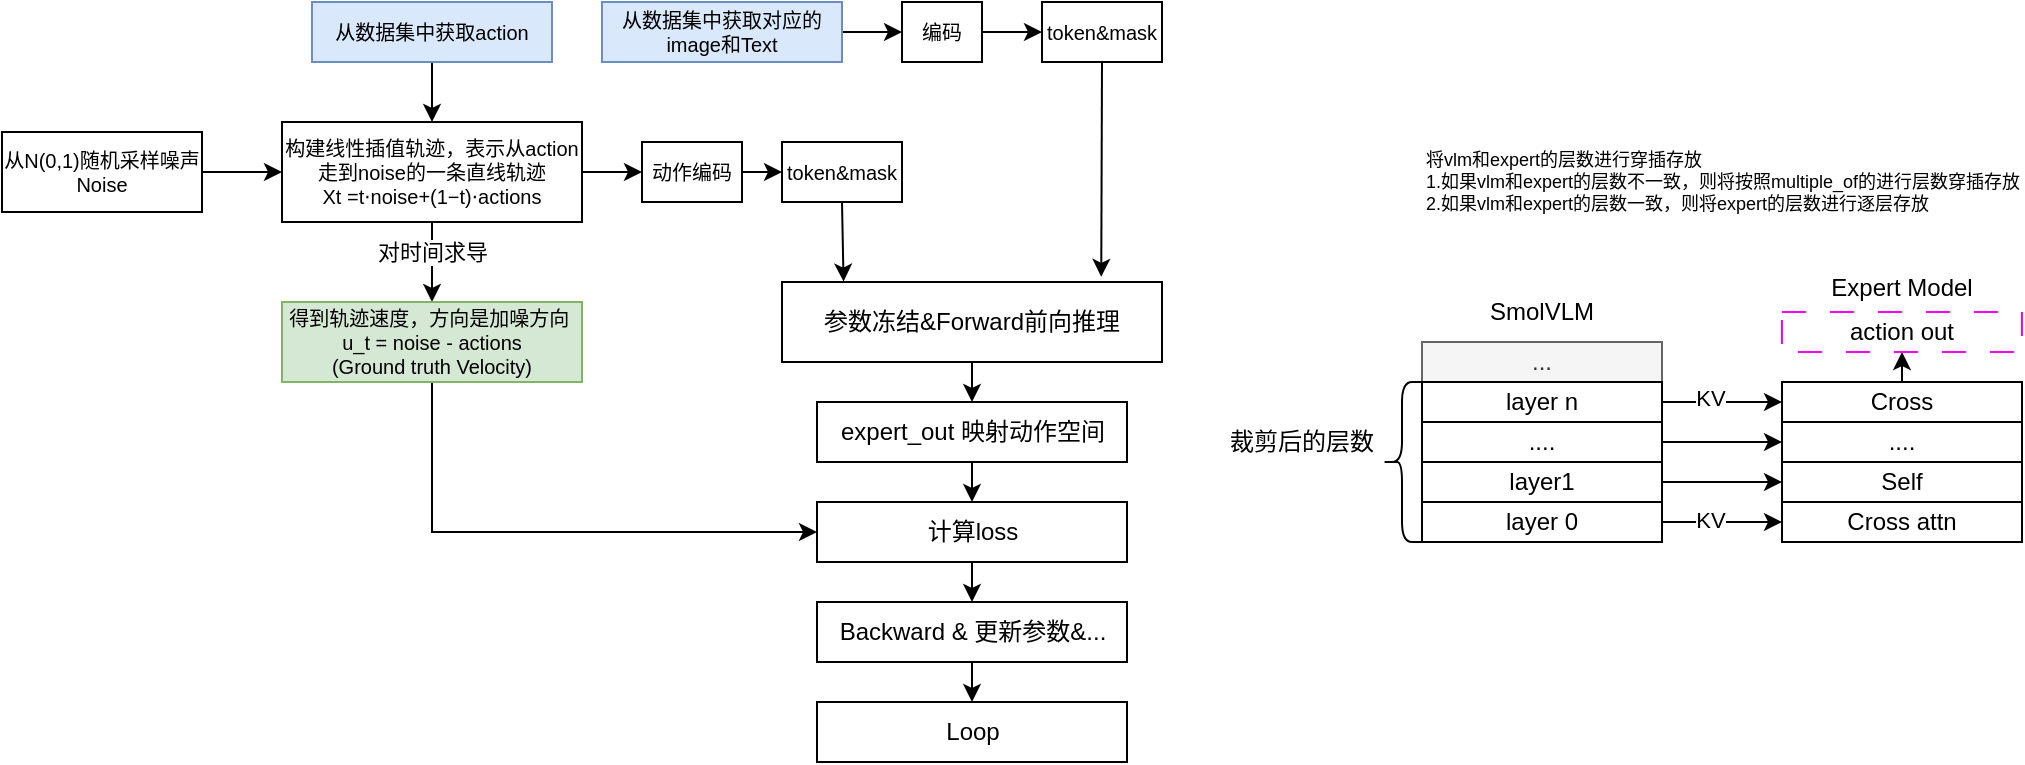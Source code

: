 <mxfile version="28.1.0">
  <diagram name="第 1 页" id="QBfmjMHsHBRAcdPXaFrD">
    <mxGraphModel dx="783" dy="452" grid="1" gridSize="10" guides="1" tooltips="1" connect="1" arrows="1" fold="1" page="1" pageScale="1" pageWidth="827" pageHeight="1169" math="0" shadow="0">
      <root>
        <mxCell id="0" />
        <mxCell id="1" parent="0" />
        <mxCell id="l6EJtao8Zm6sJSQqBp27-3" value="" style="edgeStyle=orthogonalEdgeStyle;rounded=0;orthogonalLoop=1;jettySize=auto;html=1;fontSize=10;curved=1;" edge="1" parent="1" source="l6EJtao8Zm6sJSQqBp27-1" target="l6EJtao8Zm6sJSQqBp27-2">
          <mxGeometry relative="1" as="geometry" />
        </mxCell>
        <mxCell id="l6EJtao8Zm6sJSQqBp27-1" value="从N(0,1)随机采样噪声&lt;div&gt;Noise&lt;/div&gt;" style="rounded=0;whiteSpace=wrap;html=1;fontSize=10;" vertex="1" parent="1">
          <mxGeometry x="100" y="135" width="100" height="40" as="geometry" />
        </mxCell>
        <mxCell id="l6EJtao8Zm6sJSQqBp27-7" value="" style="edgeStyle=orthogonalEdgeStyle;curved=1;rounded=0;orthogonalLoop=1;jettySize=auto;html=1;" edge="1" parent="1" source="l6EJtao8Zm6sJSQqBp27-2" target="l6EJtao8Zm6sJSQqBp27-6">
          <mxGeometry relative="1" as="geometry" />
        </mxCell>
        <mxCell id="l6EJtao8Zm6sJSQqBp27-8" value="对时间求导" style="edgeLabel;html=1;align=center;verticalAlign=middle;resizable=0;points=[];" vertex="1" connectable="0" parent="l6EJtao8Zm6sJSQqBp27-7">
          <mxGeometry x="-0.26" y="-1" relative="1" as="geometry">
            <mxPoint x="1" as="offset" />
          </mxGeometry>
        </mxCell>
        <mxCell id="l6EJtao8Zm6sJSQqBp27-13" value="" style="edgeStyle=orthogonalEdgeStyle;curved=1;rounded=0;orthogonalLoop=1;jettySize=auto;html=1;" edge="1" parent="1" source="l6EJtao8Zm6sJSQqBp27-2" target="l6EJtao8Zm6sJSQqBp27-12">
          <mxGeometry relative="1" as="geometry" />
        </mxCell>
        <mxCell id="l6EJtao8Zm6sJSQqBp27-2" value="&lt;div&gt;&lt;div&gt;&lt;span style=&quot;background-color: transparent; color: light-dark(rgb(0, 0, 0), rgb(255, 255, 255));&quot;&gt;构建线性插值轨迹，表示从action走到noise的一条直线轨迹&lt;br&gt;Xt&amp;nbsp;&lt;/span&gt;&lt;span style=&quot;background-color: transparent; color: light-dark(rgb(0, 0, 0), rgb(255, 255, 255));&quot;&gt;=t⋅noise+(1−t)⋅actions&lt;/span&gt;&lt;/div&gt;&lt;/div&gt;" style="rounded=0;whiteSpace=wrap;html=1;fontSize=10;" vertex="1" parent="1">
          <mxGeometry x="240" y="130" width="150" height="50" as="geometry" />
        </mxCell>
        <mxCell id="l6EJtao8Zm6sJSQqBp27-5" style="edgeStyle=orthogonalEdgeStyle;rounded=0;orthogonalLoop=1;jettySize=auto;html=1;exitX=0.5;exitY=1;exitDx=0;exitDy=0;entryX=0.5;entryY=0;entryDx=0;entryDy=0;fontSize=10;curved=1;" edge="1" parent="1" source="l6EJtao8Zm6sJSQqBp27-4" target="l6EJtao8Zm6sJSQqBp27-2">
          <mxGeometry relative="1" as="geometry" />
        </mxCell>
        <mxCell id="l6EJtao8Zm6sJSQqBp27-4" value="从数据集中获取action" style="rounded=0;whiteSpace=wrap;html=1;fontSize=10;fillColor=#dae8fc;strokeColor=#6c8ebf;" vertex="1" parent="1">
          <mxGeometry x="255" y="70" width="120" height="30" as="geometry" />
        </mxCell>
        <mxCell id="l6EJtao8Zm6sJSQqBp27-57" style="edgeStyle=orthogonalEdgeStyle;rounded=0;orthogonalLoop=1;jettySize=auto;html=1;exitX=0.5;exitY=1;exitDx=0;exitDy=0;entryX=0;entryY=0.5;entryDx=0;entryDy=0;" edge="1" parent="1" source="l6EJtao8Zm6sJSQqBp27-6" target="l6EJtao8Zm6sJSQqBp27-23">
          <mxGeometry relative="1" as="geometry" />
        </mxCell>
        <mxCell id="l6EJtao8Zm6sJSQqBp27-6" value="得到轨迹速度，方向是加噪方向&amp;nbsp;&lt;div&gt;u_t = noise - actions&lt;br&gt;(Ground truth Velocity)&lt;/div&gt;" style="rounded=0;whiteSpace=wrap;html=1;fontSize=10;fillColor=#d5e8d4;strokeColor=#82b366;" vertex="1" parent="1">
          <mxGeometry x="240" y="220" width="150" height="40" as="geometry" />
        </mxCell>
        <mxCell id="l6EJtao8Zm6sJSQqBp27-11" value="" style="edgeStyle=orthogonalEdgeStyle;curved=1;rounded=0;orthogonalLoop=1;jettySize=auto;html=1;" edge="1" parent="1" source="l6EJtao8Zm6sJSQqBp27-9" target="l6EJtao8Zm6sJSQqBp27-10">
          <mxGeometry relative="1" as="geometry" />
        </mxCell>
        <mxCell id="l6EJtao8Zm6sJSQqBp27-9" value="从数据集中获取对应的image和Text" style="rounded=0;whiteSpace=wrap;html=1;fontSize=10;fillColor=#dae8fc;strokeColor=#6c8ebf;" vertex="1" parent="1">
          <mxGeometry x="400" y="70" width="120" height="30" as="geometry" />
        </mxCell>
        <mxCell id="l6EJtao8Zm6sJSQqBp27-15" value="" style="edgeStyle=orthogonalEdgeStyle;curved=1;rounded=0;orthogonalLoop=1;jettySize=auto;html=1;" edge="1" parent="1" source="l6EJtao8Zm6sJSQqBp27-10" target="l6EJtao8Zm6sJSQqBp27-14">
          <mxGeometry relative="1" as="geometry" />
        </mxCell>
        <mxCell id="l6EJtao8Zm6sJSQqBp27-10" value="编码" style="rounded=0;whiteSpace=wrap;html=1;fontSize=10;" vertex="1" parent="1">
          <mxGeometry x="550" y="70" width="40" height="30" as="geometry" />
        </mxCell>
        <mxCell id="l6EJtao8Zm6sJSQqBp27-17" style="edgeStyle=orthogonalEdgeStyle;curved=1;rounded=0;orthogonalLoop=1;jettySize=auto;html=1;exitX=1;exitY=0.5;exitDx=0;exitDy=0;entryX=0;entryY=0.5;entryDx=0;entryDy=0;" edge="1" parent="1" source="l6EJtao8Zm6sJSQqBp27-12" target="l6EJtao8Zm6sJSQqBp27-16">
          <mxGeometry relative="1" as="geometry" />
        </mxCell>
        <mxCell id="l6EJtao8Zm6sJSQqBp27-12" value="动作编码" style="rounded=0;whiteSpace=wrap;html=1;fontSize=10;" vertex="1" parent="1">
          <mxGeometry x="420" y="140" width="50" height="30" as="geometry" />
        </mxCell>
        <mxCell id="l6EJtao8Zm6sJSQqBp27-14" value="token&amp;amp;mask" style="rounded=0;whiteSpace=wrap;html=1;fontSize=10;" vertex="1" parent="1">
          <mxGeometry x="620" y="70" width="60" height="30" as="geometry" />
        </mxCell>
        <mxCell id="l6EJtao8Zm6sJSQqBp27-16" value="token&amp;amp;mask" style="rounded=0;whiteSpace=wrap;html=1;fontSize=10;" vertex="1" parent="1">
          <mxGeometry x="490" y="140" width="60" height="30" as="geometry" />
        </mxCell>
        <mxCell id="l6EJtao8Zm6sJSQqBp27-22" value="" style="edgeStyle=orthogonalEdgeStyle;curved=1;rounded=0;orthogonalLoop=1;jettySize=auto;html=1;" edge="1" parent="1" source="l6EJtao8Zm6sJSQqBp27-18" target="l6EJtao8Zm6sJSQqBp27-21">
          <mxGeometry relative="1" as="geometry" />
        </mxCell>
        <mxCell id="l6EJtao8Zm6sJSQqBp27-18" value="参数冻结&amp;amp;Forward前向推理" style="rounded=0;whiteSpace=wrap;html=1;" vertex="1" parent="1">
          <mxGeometry x="490" y="210" width="190" height="40" as="geometry" />
        </mxCell>
        <mxCell id="l6EJtao8Zm6sJSQqBp27-19" style="edgeStyle=orthogonalEdgeStyle;curved=1;rounded=0;orthogonalLoop=1;jettySize=auto;html=1;exitX=0.5;exitY=1;exitDx=0;exitDy=0;entryX=0.162;entryY=-0.005;entryDx=0;entryDy=0;entryPerimeter=0;" edge="1" parent="1" source="l6EJtao8Zm6sJSQqBp27-16" target="l6EJtao8Zm6sJSQqBp27-18">
          <mxGeometry relative="1" as="geometry" />
        </mxCell>
        <mxCell id="l6EJtao8Zm6sJSQqBp27-20" style="edgeStyle=orthogonalEdgeStyle;curved=1;rounded=0;orthogonalLoop=1;jettySize=auto;html=1;exitX=0.5;exitY=1;exitDx=0;exitDy=0;entryX=0.84;entryY=-0.065;entryDx=0;entryDy=0;entryPerimeter=0;" edge="1" parent="1" source="l6EJtao8Zm6sJSQqBp27-14" target="l6EJtao8Zm6sJSQqBp27-18">
          <mxGeometry relative="1" as="geometry" />
        </mxCell>
        <mxCell id="l6EJtao8Zm6sJSQqBp27-24" value="" style="edgeStyle=orthogonalEdgeStyle;curved=1;rounded=0;orthogonalLoop=1;jettySize=auto;html=1;" edge="1" parent="1" source="l6EJtao8Zm6sJSQqBp27-21" target="l6EJtao8Zm6sJSQqBp27-23">
          <mxGeometry relative="1" as="geometry" />
        </mxCell>
        <mxCell id="l6EJtao8Zm6sJSQqBp27-21" value="expert_out 映射动作空间" style="whiteSpace=wrap;html=1;rounded=0;" vertex="1" parent="1">
          <mxGeometry x="507.5" y="270" width="155" height="30" as="geometry" />
        </mxCell>
        <mxCell id="l6EJtao8Zm6sJSQqBp27-53" value="" style="edgeStyle=orthogonalEdgeStyle;curved=1;rounded=0;orthogonalLoop=1;jettySize=auto;html=1;" edge="1" parent="1" source="l6EJtao8Zm6sJSQqBp27-23" target="l6EJtao8Zm6sJSQqBp27-52">
          <mxGeometry relative="1" as="geometry" />
        </mxCell>
        <mxCell id="l6EJtao8Zm6sJSQqBp27-23" value="计算loss" style="whiteSpace=wrap;html=1;rounded=0;" vertex="1" parent="1">
          <mxGeometry x="507.5" y="320" width="155" height="30" as="geometry" />
        </mxCell>
        <mxCell id="l6EJtao8Zm6sJSQqBp27-25" value="..." style="rounded=0;whiteSpace=wrap;html=1;fillColor=#f5f5f5;fontColor=#333333;strokeColor=#666666;" vertex="1" parent="1">
          <mxGeometry x="810" y="240" width="120" height="20" as="geometry" />
        </mxCell>
        <mxCell id="l6EJtao8Zm6sJSQqBp27-42" style="edgeStyle=orthogonalEdgeStyle;curved=1;rounded=0;orthogonalLoop=1;jettySize=auto;html=1;exitX=1;exitY=0.5;exitDx=0;exitDy=0;entryX=0;entryY=0.5;entryDx=0;entryDy=0;" edge="1" parent="1" source="l6EJtao8Zm6sJSQqBp27-26" target="l6EJtao8Zm6sJSQqBp27-34">
          <mxGeometry relative="1" as="geometry" />
        </mxCell>
        <mxCell id="l6EJtao8Zm6sJSQqBp27-43" value="KV" style="edgeLabel;html=1;align=center;verticalAlign=middle;resizable=0;points=[];" vertex="1" connectable="0" parent="l6EJtao8Zm6sJSQqBp27-42">
          <mxGeometry x="-0.206" y="2" relative="1" as="geometry">
            <mxPoint as="offset" />
          </mxGeometry>
        </mxCell>
        <mxCell id="l6EJtao8Zm6sJSQqBp27-26" value="layer n" style="rounded=0;whiteSpace=wrap;html=1;" vertex="1" parent="1">
          <mxGeometry x="810" y="260" width="120" height="20" as="geometry" />
        </mxCell>
        <mxCell id="l6EJtao8Zm6sJSQqBp27-41" style="edgeStyle=orthogonalEdgeStyle;curved=1;rounded=0;orthogonalLoop=1;jettySize=auto;html=1;exitX=1;exitY=0.5;exitDx=0;exitDy=0;entryX=0;entryY=0.5;entryDx=0;entryDy=0;" edge="1" parent="1" source="l6EJtao8Zm6sJSQqBp27-27" target="l6EJtao8Zm6sJSQqBp27-35">
          <mxGeometry relative="1" as="geometry" />
        </mxCell>
        <mxCell id="l6EJtao8Zm6sJSQqBp27-27" value="...." style="rounded=0;whiteSpace=wrap;html=1;" vertex="1" parent="1">
          <mxGeometry x="810" y="280" width="120" height="20" as="geometry" />
        </mxCell>
        <mxCell id="l6EJtao8Zm6sJSQqBp27-40" style="edgeStyle=orthogonalEdgeStyle;curved=1;rounded=0;orthogonalLoop=1;jettySize=auto;html=1;exitX=1;exitY=0.5;exitDx=0;exitDy=0;entryX=0;entryY=0.5;entryDx=0;entryDy=0;" edge="1" parent="1" source="l6EJtao8Zm6sJSQqBp27-28" target="l6EJtao8Zm6sJSQqBp27-36">
          <mxGeometry relative="1" as="geometry" />
        </mxCell>
        <mxCell id="l6EJtao8Zm6sJSQqBp27-28" value="layer1" style="rounded=0;whiteSpace=wrap;html=1;" vertex="1" parent="1">
          <mxGeometry x="810" y="300" width="120" height="20" as="geometry" />
        </mxCell>
        <mxCell id="l6EJtao8Zm6sJSQqBp27-39" style="edgeStyle=orthogonalEdgeStyle;curved=1;rounded=0;orthogonalLoop=1;jettySize=auto;html=1;exitX=1;exitY=0.5;exitDx=0;exitDy=0;entryX=0;entryY=0.5;entryDx=0;entryDy=0;" edge="1" parent="1" source="l6EJtao8Zm6sJSQqBp27-29" target="l6EJtao8Zm6sJSQqBp27-37">
          <mxGeometry relative="1" as="geometry" />
        </mxCell>
        <mxCell id="l6EJtao8Zm6sJSQqBp27-45" value="KV" style="edgeLabel;html=1;align=center;verticalAlign=middle;resizable=0;points=[];" vertex="1" connectable="0" parent="l6EJtao8Zm6sJSQqBp27-39">
          <mxGeometry x="-0.206" y="1" relative="1" as="geometry">
            <mxPoint as="offset" />
          </mxGeometry>
        </mxCell>
        <mxCell id="l6EJtao8Zm6sJSQqBp27-29" value="layer 0" style="rounded=0;whiteSpace=wrap;html=1;" vertex="1" parent="1">
          <mxGeometry x="810" y="320" width="120" height="20" as="geometry" />
        </mxCell>
        <mxCell id="l6EJtao8Zm6sJSQqBp27-30" value="SmolVLM" style="text;strokeColor=none;align=center;fillColor=none;html=1;verticalAlign=middle;whiteSpace=wrap;rounded=0;" vertex="1" parent="1">
          <mxGeometry x="840" y="210" width="60" height="30" as="geometry" />
        </mxCell>
        <mxCell id="l6EJtao8Zm6sJSQqBp27-31" value="" style="shape=curlyBracket;whiteSpace=wrap;html=1;rounded=1;labelPosition=left;verticalLabelPosition=middle;align=right;verticalAlign=middle;" vertex="1" parent="1">
          <mxGeometry x="790" y="260" width="20" height="80" as="geometry" />
        </mxCell>
        <mxCell id="l6EJtao8Zm6sJSQqBp27-32" value="裁剪后的层数" style="text;strokeColor=none;align=center;fillColor=none;html=1;verticalAlign=middle;whiteSpace=wrap;rounded=0;" vertex="1" parent="1">
          <mxGeometry x="710" y="275" width="80" height="30" as="geometry" />
        </mxCell>
        <mxCell id="l6EJtao8Zm6sJSQqBp27-51" value="" style="edgeStyle=orthogonalEdgeStyle;curved=1;rounded=0;orthogonalLoop=1;jettySize=auto;html=1;" edge="1" parent="1" source="l6EJtao8Zm6sJSQqBp27-34" target="l6EJtao8Zm6sJSQqBp27-50">
          <mxGeometry relative="1" as="geometry" />
        </mxCell>
        <mxCell id="l6EJtao8Zm6sJSQqBp27-34" value="Cross" style="rounded=0;whiteSpace=wrap;html=1;" vertex="1" parent="1">
          <mxGeometry x="990" y="260" width="120" height="20" as="geometry" />
        </mxCell>
        <mxCell id="l6EJtao8Zm6sJSQqBp27-35" value="...." style="rounded=0;whiteSpace=wrap;html=1;" vertex="1" parent="1">
          <mxGeometry x="990" y="280" width="120" height="20" as="geometry" />
        </mxCell>
        <mxCell id="l6EJtao8Zm6sJSQqBp27-36" value="Self" style="rounded=0;whiteSpace=wrap;html=1;" vertex="1" parent="1">
          <mxGeometry x="990" y="300" width="120" height="20" as="geometry" />
        </mxCell>
        <mxCell id="l6EJtao8Zm6sJSQqBp27-37" value="Cross attn" style="rounded=0;whiteSpace=wrap;html=1;" vertex="1" parent="1">
          <mxGeometry x="990" y="320" width="120" height="20" as="geometry" />
        </mxCell>
        <mxCell id="l6EJtao8Zm6sJSQqBp27-38" value="Expert Model" style="text;strokeColor=none;align=center;fillColor=none;html=1;verticalAlign=middle;whiteSpace=wrap;rounded=0;" vertex="1" parent="1">
          <mxGeometry x="1010" y="205" width="80" height="15" as="geometry" />
        </mxCell>
        <mxCell id="l6EJtao8Zm6sJSQqBp27-50" value="action out" style="rounded=0;whiteSpace=wrap;html=1;dashed=1;dashPattern=12 12;strokeColor=#FF00FF;" vertex="1" parent="1">
          <mxGeometry x="990" y="225" width="120" height="20" as="geometry" />
        </mxCell>
        <mxCell id="l6EJtao8Zm6sJSQqBp27-59" value="" style="edgeStyle=orthogonalEdgeStyle;curved=1;rounded=0;orthogonalLoop=1;jettySize=auto;html=1;" edge="1" parent="1" source="l6EJtao8Zm6sJSQqBp27-52" target="l6EJtao8Zm6sJSQqBp27-58">
          <mxGeometry relative="1" as="geometry" />
        </mxCell>
        <mxCell id="l6EJtao8Zm6sJSQqBp27-52" value="Backward &amp;amp; 更新参数&amp;amp;..." style="whiteSpace=wrap;html=1;rounded=0;" vertex="1" parent="1">
          <mxGeometry x="507.5" y="370" width="155" height="30" as="geometry" />
        </mxCell>
        <mxCell id="l6EJtao8Zm6sJSQqBp27-54" value="&lt;div&gt;&amp;nbsp; &amp;nbsp; &amp;nbsp; &amp;nbsp; 将vlm和expert的层数进行穿插存放&lt;/div&gt;&lt;div&gt;&amp;nbsp; &amp;nbsp; &amp;nbsp; &amp;nbsp; 1.如果vlm和expert的层数不一致，则将按照multiple_of的进行层数穿插存放&lt;/div&gt;&lt;div&gt;&amp;nbsp; &amp;nbsp; &amp;nbsp; &amp;nbsp; 2.如果vlm和expert的层数一致，则将expert的层数进行逐层存放&lt;/div&gt;" style="text;strokeColor=none;align=left;fillColor=none;html=1;verticalAlign=middle;whiteSpace=wrap;rounded=0;fontSize=9;" vertex="1" parent="1">
          <mxGeometry x="790" y="145" width="320" height="30" as="geometry" />
        </mxCell>
        <mxCell id="l6EJtao8Zm6sJSQqBp27-58" value="Loop" style="whiteSpace=wrap;html=1;rounded=0;" vertex="1" parent="1">
          <mxGeometry x="507.5" y="420" width="155" height="30" as="geometry" />
        </mxCell>
      </root>
    </mxGraphModel>
  </diagram>
</mxfile>
